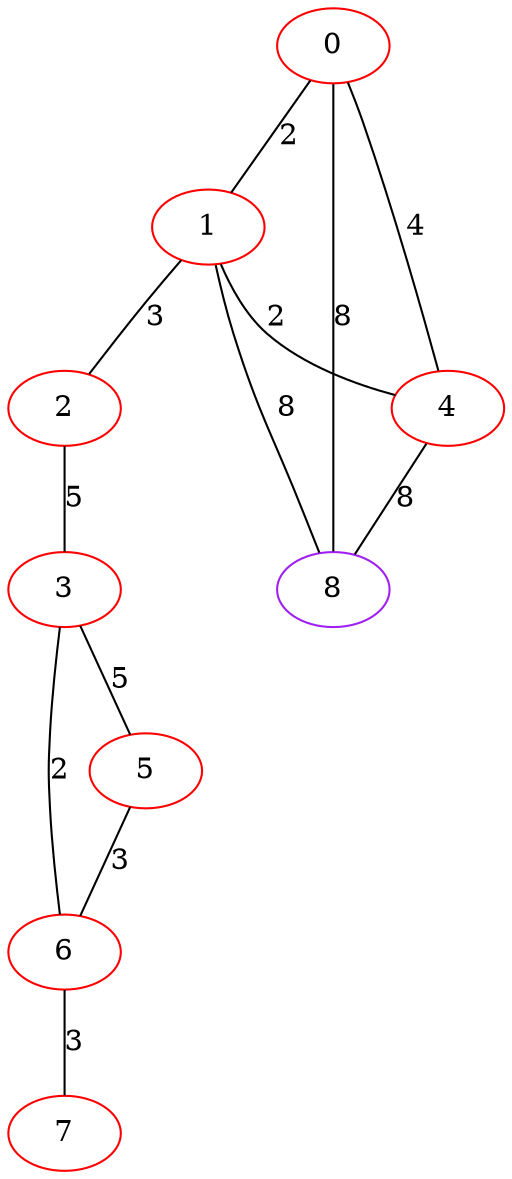 graph "" {
0 [color=red, weight=1];
1 [color=red, weight=1];
2 [color=red, weight=1];
3 [color=red, weight=1];
4 [color=red, weight=1];
5 [color=red, weight=1];
6 [color=red, weight=1];
7 [color=red, weight=1];
8 [color=purple, weight=4];
0 -- 8  [key=0, label=8];
0 -- 1  [key=0, label=2];
0 -- 4  [key=0, label=4];
1 -- 8  [key=0, label=8];
1 -- 2  [key=0, label=3];
1 -- 4  [key=0, label=2];
2 -- 3  [key=0, label=5];
3 -- 5  [key=0, label=5];
3 -- 6  [key=0, label=2];
4 -- 8  [key=0, label=8];
5 -- 6  [key=0, label=3];
6 -- 7  [key=0, label=3];
}
